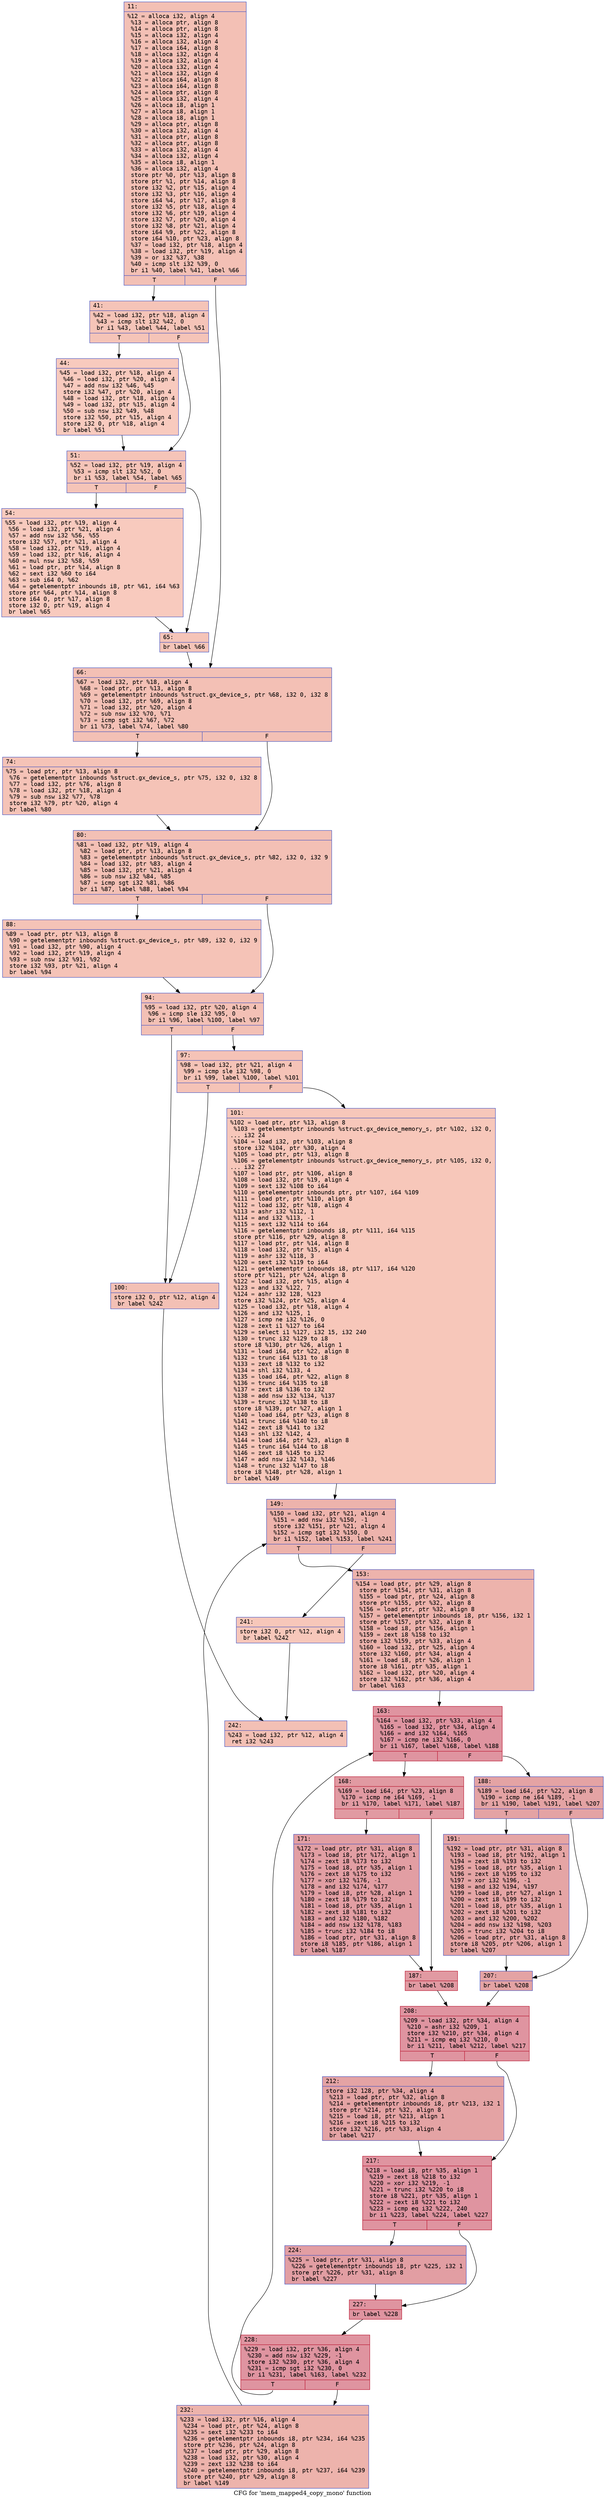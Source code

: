 digraph "CFG for 'mem_mapped4_copy_mono' function" {
	label="CFG for 'mem_mapped4_copy_mono' function";

	Node0x600002c62580 [shape=record,color="#3d50c3ff", style=filled, fillcolor="#e5705870" fontname="Courier",label="{11:\l|  %12 = alloca i32, align 4\l  %13 = alloca ptr, align 8\l  %14 = alloca ptr, align 8\l  %15 = alloca i32, align 4\l  %16 = alloca i32, align 4\l  %17 = alloca i64, align 8\l  %18 = alloca i32, align 4\l  %19 = alloca i32, align 4\l  %20 = alloca i32, align 4\l  %21 = alloca i32, align 4\l  %22 = alloca i64, align 8\l  %23 = alloca i64, align 8\l  %24 = alloca ptr, align 8\l  %25 = alloca i32, align 4\l  %26 = alloca i8, align 1\l  %27 = alloca i8, align 1\l  %28 = alloca i8, align 1\l  %29 = alloca ptr, align 8\l  %30 = alloca i32, align 4\l  %31 = alloca ptr, align 8\l  %32 = alloca ptr, align 8\l  %33 = alloca i32, align 4\l  %34 = alloca i32, align 4\l  %35 = alloca i8, align 1\l  %36 = alloca i32, align 4\l  store ptr %0, ptr %13, align 8\l  store ptr %1, ptr %14, align 8\l  store i32 %2, ptr %15, align 4\l  store i32 %3, ptr %16, align 4\l  store i64 %4, ptr %17, align 8\l  store i32 %5, ptr %18, align 4\l  store i32 %6, ptr %19, align 4\l  store i32 %7, ptr %20, align 4\l  store i32 %8, ptr %21, align 4\l  store i64 %9, ptr %22, align 8\l  store i64 %10, ptr %23, align 8\l  %37 = load i32, ptr %18, align 4\l  %38 = load i32, ptr %19, align 4\l  %39 = or i32 %37, %38\l  %40 = icmp slt i32 %39, 0\l  br i1 %40, label %41, label %66\l|{<s0>T|<s1>F}}"];
	Node0x600002c62580:s0 -> Node0x600002c625d0[tooltip="11 -> 41\nProbability 37.50%" ];
	Node0x600002c62580:s1 -> Node0x600002c62760[tooltip="11 -> 66\nProbability 62.50%" ];
	Node0x600002c625d0 [shape=record,color="#3d50c3ff", style=filled, fillcolor="#e97a5f70" fontname="Courier",label="{41:\l|  %42 = load i32, ptr %18, align 4\l  %43 = icmp slt i32 %42, 0\l  br i1 %43, label %44, label %51\l|{<s0>T|<s1>F}}"];
	Node0x600002c625d0:s0 -> Node0x600002c62620[tooltip="41 -> 44\nProbability 37.50%" ];
	Node0x600002c625d0:s1 -> Node0x600002c62670[tooltip="41 -> 51\nProbability 62.50%" ];
	Node0x600002c62620 [shape=record,color="#3d50c3ff", style=filled, fillcolor="#ef886b70" fontname="Courier",label="{44:\l|  %45 = load i32, ptr %18, align 4\l  %46 = load i32, ptr %20, align 4\l  %47 = add nsw i32 %46, %45\l  store i32 %47, ptr %20, align 4\l  %48 = load i32, ptr %18, align 4\l  %49 = load i32, ptr %15, align 4\l  %50 = sub nsw i32 %49, %48\l  store i32 %50, ptr %15, align 4\l  store i32 0, ptr %18, align 4\l  br label %51\l}"];
	Node0x600002c62620 -> Node0x600002c62670[tooltip="44 -> 51\nProbability 100.00%" ];
	Node0x600002c62670 [shape=record,color="#3d50c3ff", style=filled, fillcolor="#e97a5f70" fontname="Courier",label="{51:\l|  %52 = load i32, ptr %19, align 4\l  %53 = icmp slt i32 %52, 0\l  br i1 %53, label %54, label %65\l|{<s0>T|<s1>F}}"];
	Node0x600002c62670:s0 -> Node0x600002c626c0[tooltip="51 -> 54\nProbability 37.50%" ];
	Node0x600002c62670:s1 -> Node0x600002c62710[tooltip="51 -> 65\nProbability 62.50%" ];
	Node0x600002c626c0 [shape=record,color="#3d50c3ff", style=filled, fillcolor="#ef886b70" fontname="Courier",label="{54:\l|  %55 = load i32, ptr %19, align 4\l  %56 = load i32, ptr %21, align 4\l  %57 = add nsw i32 %56, %55\l  store i32 %57, ptr %21, align 4\l  %58 = load i32, ptr %19, align 4\l  %59 = load i32, ptr %16, align 4\l  %60 = mul nsw i32 %58, %59\l  %61 = load ptr, ptr %14, align 8\l  %62 = sext i32 %60 to i64\l  %63 = sub i64 0, %62\l  %64 = getelementptr inbounds i8, ptr %61, i64 %63\l  store ptr %64, ptr %14, align 8\l  store i64 0, ptr %17, align 8\l  store i32 0, ptr %19, align 4\l  br label %65\l}"];
	Node0x600002c626c0 -> Node0x600002c62710[tooltip="54 -> 65\nProbability 100.00%" ];
	Node0x600002c62710 [shape=record,color="#3d50c3ff", style=filled, fillcolor="#e97a5f70" fontname="Courier",label="{65:\l|  br label %66\l}"];
	Node0x600002c62710 -> Node0x600002c62760[tooltip="65 -> 66\nProbability 100.00%" ];
	Node0x600002c62760 [shape=record,color="#3d50c3ff", style=filled, fillcolor="#e5705870" fontname="Courier",label="{66:\l|  %67 = load i32, ptr %18, align 4\l  %68 = load ptr, ptr %13, align 8\l  %69 = getelementptr inbounds %struct.gx_device_s, ptr %68, i32 0, i32 8\l  %70 = load i32, ptr %69, align 8\l  %71 = load i32, ptr %20, align 4\l  %72 = sub nsw i32 %70, %71\l  %73 = icmp sgt i32 %67, %72\l  br i1 %73, label %74, label %80\l|{<s0>T|<s1>F}}"];
	Node0x600002c62760:s0 -> Node0x600002c627b0[tooltip="66 -> 74\nProbability 50.00%" ];
	Node0x600002c62760:s1 -> Node0x600002c62800[tooltip="66 -> 80\nProbability 50.00%" ];
	Node0x600002c627b0 [shape=record,color="#3d50c3ff", style=filled, fillcolor="#e8765c70" fontname="Courier",label="{74:\l|  %75 = load ptr, ptr %13, align 8\l  %76 = getelementptr inbounds %struct.gx_device_s, ptr %75, i32 0, i32 8\l  %77 = load i32, ptr %76, align 8\l  %78 = load i32, ptr %18, align 4\l  %79 = sub nsw i32 %77, %78\l  store i32 %79, ptr %20, align 4\l  br label %80\l}"];
	Node0x600002c627b0 -> Node0x600002c62800[tooltip="74 -> 80\nProbability 100.00%" ];
	Node0x600002c62800 [shape=record,color="#3d50c3ff", style=filled, fillcolor="#e5705870" fontname="Courier",label="{80:\l|  %81 = load i32, ptr %19, align 4\l  %82 = load ptr, ptr %13, align 8\l  %83 = getelementptr inbounds %struct.gx_device_s, ptr %82, i32 0, i32 9\l  %84 = load i32, ptr %83, align 4\l  %85 = load i32, ptr %21, align 4\l  %86 = sub nsw i32 %84, %85\l  %87 = icmp sgt i32 %81, %86\l  br i1 %87, label %88, label %94\l|{<s0>T|<s1>F}}"];
	Node0x600002c62800:s0 -> Node0x600002c62850[tooltip="80 -> 88\nProbability 50.00%" ];
	Node0x600002c62800:s1 -> Node0x600002c628a0[tooltip="80 -> 94\nProbability 50.00%" ];
	Node0x600002c62850 [shape=record,color="#3d50c3ff", style=filled, fillcolor="#e8765c70" fontname="Courier",label="{88:\l|  %89 = load ptr, ptr %13, align 8\l  %90 = getelementptr inbounds %struct.gx_device_s, ptr %89, i32 0, i32 9\l  %91 = load i32, ptr %90, align 4\l  %92 = load i32, ptr %19, align 4\l  %93 = sub nsw i32 %91, %92\l  store i32 %93, ptr %21, align 4\l  br label %94\l}"];
	Node0x600002c62850 -> Node0x600002c628a0[tooltip="88 -> 94\nProbability 100.00%" ];
	Node0x600002c628a0 [shape=record,color="#3d50c3ff", style=filled, fillcolor="#e5705870" fontname="Courier",label="{94:\l|  %95 = load i32, ptr %20, align 4\l  %96 = icmp sle i32 %95, 0\l  br i1 %96, label %100, label %97\l|{<s0>T|<s1>F}}"];
	Node0x600002c628a0:s0 -> Node0x600002c62940[tooltip="94 -> 100\nProbability 50.00%" ];
	Node0x600002c628a0:s1 -> Node0x600002c628f0[tooltip="94 -> 97\nProbability 50.00%" ];
	Node0x600002c628f0 [shape=record,color="#3d50c3ff", style=filled, fillcolor="#e8765c70" fontname="Courier",label="{97:\l|  %98 = load i32, ptr %21, align 4\l  %99 = icmp sle i32 %98, 0\l  br i1 %99, label %100, label %101\l|{<s0>T|<s1>F}}"];
	Node0x600002c628f0:s0 -> Node0x600002c62940[tooltip="97 -> 100\nProbability 50.00%" ];
	Node0x600002c628f0:s1 -> Node0x600002c62990[tooltip="97 -> 101\nProbability 50.00%" ];
	Node0x600002c62940 [shape=record,color="#3d50c3ff", style=filled, fillcolor="#e5705870" fontname="Courier",label="{100:\l|  store i32 0, ptr %12, align 4\l  br label %242\l}"];
	Node0x600002c62940 -> Node0x600002c62f30[tooltip="100 -> 242\nProbability 100.00%" ];
	Node0x600002c62990 [shape=record,color="#3d50c3ff", style=filled, fillcolor="#ec7f6370" fontname="Courier",label="{101:\l|  %102 = load ptr, ptr %13, align 8\l  %103 = getelementptr inbounds %struct.gx_device_memory_s, ptr %102, i32 0,\l... i32 24\l  %104 = load i32, ptr %103, align 8\l  store i32 %104, ptr %30, align 4\l  %105 = load ptr, ptr %13, align 8\l  %106 = getelementptr inbounds %struct.gx_device_memory_s, ptr %105, i32 0,\l... i32 27\l  %107 = load ptr, ptr %106, align 8\l  %108 = load i32, ptr %19, align 4\l  %109 = sext i32 %108 to i64\l  %110 = getelementptr inbounds ptr, ptr %107, i64 %109\l  %111 = load ptr, ptr %110, align 8\l  %112 = load i32, ptr %18, align 4\l  %113 = ashr i32 %112, 1\l  %114 = and i32 %113, -1\l  %115 = sext i32 %114 to i64\l  %116 = getelementptr inbounds i8, ptr %111, i64 %115\l  store ptr %116, ptr %29, align 8\l  %117 = load ptr, ptr %14, align 8\l  %118 = load i32, ptr %15, align 4\l  %119 = ashr i32 %118, 3\l  %120 = sext i32 %119 to i64\l  %121 = getelementptr inbounds i8, ptr %117, i64 %120\l  store ptr %121, ptr %24, align 8\l  %122 = load i32, ptr %15, align 4\l  %123 = and i32 %122, 7\l  %124 = ashr i32 128, %123\l  store i32 %124, ptr %25, align 4\l  %125 = load i32, ptr %18, align 4\l  %126 = and i32 %125, 1\l  %127 = icmp ne i32 %126, 0\l  %128 = zext i1 %127 to i64\l  %129 = select i1 %127, i32 15, i32 240\l  %130 = trunc i32 %129 to i8\l  store i8 %130, ptr %26, align 1\l  %131 = load i64, ptr %22, align 8\l  %132 = trunc i64 %131 to i8\l  %133 = zext i8 %132 to i32\l  %134 = shl i32 %133, 4\l  %135 = load i64, ptr %22, align 8\l  %136 = trunc i64 %135 to i8\l  %137 = zext i8 %136 to i32\l  %138 = add nsw i32 %134, %137\l  %139 = trunc i32 %138 to i8\l  store i8 %139, ptr %27, align 1\l  %140 = load i64, ptr %23, align 8\l  %141 = trunc i64 %140 to i8\l  %142 = zext i8 %141 to i32\l  %143 = shl i32 %142, 4\l  %144 = load i64, ptr %23, align 8\l  %145 = trunc i64 %144 to i8\l  %146 = zext i8 %145 to i32\l  %147 = add nsw i32 %143, %146\l  %148 = trunc i32 %147 to i8\l  store i8 %148, ptr %28, align 1\l  br label %149\l}"];
	Node0x600002c62990 -> Node0x600002c629e0[tooltip="101 -> 149\nProbability 100.00%" ];
	Node0x600002c629e0 [shape=record,color="#3d50c3ff", style=filled, fillcolor="#d6524470" fontname="Courier",label="{149:\l|  %150 = load i32, ptr %21, align 4\l  %151 = add nsw i32 %150, -1\l  store i32 %151, ptr %21, align 4\l  %152 = icmp sgt i32 %150, 0\l  br i1 %152, label %153, label %241\l|{<s0>T|<s1>F}}"];
	Node0x600002c629e0:s0 -> Node0x600002c62a30[tooltip="149 -> 153\nProbability 96.88%" ];
	Node0x600002c629e0:s1 -> Node0x600002c62ee0[tooltip="149 -> 241\nProbability 3.12%" ];
	Node0x600002c62a30 [shape=record,color="#3d50c3ff", style=filled, fillcolor="#d6524470" fontname="Courier",label="{153:\l|  %154 = load ptr, ptr %29, align 8\l  store ptr %154, ptr %31, align 8\l  %155 = load ptr, ptr %24, align 8\l  store ptr %155, ptr %32, align 8\l  %156 = load ptr, ptr %32, align 8\l  %157 = getelementptr inbounds i8, ptr %156, i32 1\l  store ptr %157, ptr %32, align 8\l  %158 = load i8, ptr %156, align 1\l  %159 = zext i8 %158 to i32\l  store i32 %159, ptr %33, align 4\l  %160 = load i32, ptr %25, align 4\l  store i32 %160, ptr %34, align 4\l  %161 = load i8, ptr %26, align 1\l  store i8 %161, ptr %35, align 1\l  %162 = load i32, ptr %20, align 4\l  store i32 %162, ptr %36, align 4\l  br label %163\l}"];
	Node0x600002c62a30 -> Node0x600002c62a80[tooltip="153 -> 163\nProbability 100.00%" ];
	Node0x600002c62a80 [shape=record,color="#b70d28ff", style=filled, fillcolor="#b70d2870" fontname="Courier",label="{163:\l|  %164 = load i32, ptr %33, align 4\l  %165 = load i32, ptr %34, align 4\l  %166 = and i32 %164, %165\l  %167 = icmp ne i32 %166, 0\l  br i1 %167, label %168, label %188\l|{<s0>T|<s1>F}}"];
	Node0x600002c62a80:s0 -> Node0x600002c62ad0[tooltip="163 -> 168\nProbability 62.50%" ];
	Node0x600002c62a80:s1 -> Node0x600002c62bc0[tooltip="163 -> 188\nProbability 37.50%" ];
	Node0x600002c62ad0 [shape=record,color="#b70d28ff", style=filled, fillcolor="#bb1b2c70" fontname="Courier",label="{168:\l|  %169 = load i64, ptr %23, align 8\l  %170 = icmp ne i64 %169, -1\l  br i1 %170, label %171, label %187\l|{<s0>T|<s1>F}}"];
	Node0x600002c62ad0:s0 -> Node0x600002c62b20[tooltip="168 -> 171\nProbability 62.50%" ];
	Node0x600002c62ad0:s1 -> Node0x600002c62b70[tooltip="168 -> 187\nProbability 37.50%" ];
	Node0x600002c62b20 [shape=record,color="#3d50c3ff", style=filled, fillcolor="#be242e70" fontname="Courier",label="{171:\l|  %172 = load ptr, ptr %31, align 8\l  %173 = load i8, ptr %172, align 1\l  %174 = zext i8 %173 to i32\l  %175 = load i8, ptr %35, align 1\l  %176 = zext i8 %175 to i32\l  %177 = xor i32 %176, -1\l  %178 = and i32 %174, %177\l  %179 = load i8, ptr %28, align 1\l  %180 = zext i8 %179 to i32\l  %181 = load i8, ptr %35, align 1\l  %182 = zext i8 %181 to i32\l  %183 = and i32 %180, %182\l  %184 = add nsw i32 %178, %183\l  %185 = trunc i32 %184 to i8\l  %186 = load ptr, ptr %31, align 8\l  store i8 %185, ptr %186, align 1\l  br label %187\l}"];
	Node0x600002c62b20 -> Node0x600002c62b70[tooltip="171 -> 187\nProbability 100.00%" ];
	Node0x600002c62b70 [shape=record,color="#b70d28ff", style=filled, fillcolor="#bb1b2c70" fontname="Courier",label="{187:\l|  br label %208\l}"];
	Node0x600002c62b70 -> Node0x600002c62cb0[tooltip="187 -> 208\nProbability 100.00%" ];
	Node0x600002c62bc0 [shape=record,color="#3d50c3ff", style=filled, fillcolor="#c32e3170" fontname="Courier",label="{188:\l|  %189 = load i64, ptr %22, align 8\l  %190 = icmp ne i64 %189, -1\l  br i1 %190, label %191, label %207\l|{<s0>T|<s1>F}}"];
	Node0x600002c62bc0:s0 -> Node0x600002c62c10[tooltip="188 -> 191\nProbability 62.50%" ];
	Node0x600002c62bc0:s1 -> Node0x600002c62c60[tooltip="188 -> 207\nProbability 37.50%" ];
	Node0x600002c62c10 [shape=record,color="#3d50c3ff", style=filled, fillcolor="#c5333470" fontname="Courier",label="{191:\l|  %192 = load ptr, ptr %31, align 8\l  %193 = load i8, ptr %192, align 1\l  %194 = zext i8 %193 to i32\l  %195 = load i8, ptr %35, align 1\l  %196 = zext i8 %195 to i32\l  %197 = xor i32 %196, -1\l  %198 = and i32 %194, %197\l  %199 = load i8, ptr %27, align 1\l  %200 = zext i8 %199 to i32\l  %201 = load i8, ptr %35, align 1\l  %202 = zext i8 %201 to i32\l  %203 = and i32 %200, %202\l  %204 = add nsw i32 %198, %203\l  %205 = trunc i32 %204 to i8\l  %206 = load ptr, ptr %31, align 8\l  store i8 %205, ptr %206, align 1\l  br label %207\l}"];
	Node0x600002c62c10 -> Node0x600002c62c60[tooltip="191 -> 207\nProbability 100.00%" ];
	Node0x600002c62c60 [shape=record,color="#3d50c3ff", style=filled, fillcolor="#c32e3170" fontname="Courier",label="{207:\l|  br label %208\l}"];
	Node0x600002c62c60 -> Node0x600002c62cb0[tooltip="207 -> 208\nProbability 100.00%" ];
	Node0x600002c62cb0 [shape=record,color="#b70d28ff", style=filled, fillcolor="#b70d2870" fontname="Courier",label="{208:\l|  %209 = load i32, ptr %34, align 4\l  %210 = ashr i32 %209, 1\l  store i32 %210, ptr %34, align 4\l  %211 = icmp eq i32 %210, 0\l  br i1 %211, label %212, label %217\l|{<s0>T|<s1>F}}"];
	Node0x600002c62cb0:s0 -> Node0x600002c62d00[tooltip="208 -> 212\nProbability 37.50%" ];
	Node0x600002c62cb0:s1 -> Node0x600002c62d50[tooltip="208 -> 217\nProbability 62.50%" ];
	Node0x600002c62d00 [shape=record,color="#3d50c3ff", style=filled, fillcolor="#c32e3170" fontname="Courier",label="{212:\l|  store i32 128, ptr %34, align 4\l  %213 = load ptr, ptr %32, align 8\l  %214 = getelementptr inbounds i8, ptr %213, i32 1\l  store ptr %214, ptr %32, align 8\l  %215 = load i8, ptr %213, align 1\l  %216 = zext i8 %215 to i32\l  store i32 %216, ptr %33, align 4\l  br label %217\l}"];
	Node0x600002c62d00 -> Node0x600002c62d50[tooltip="212 -> 217\nProbability 100.00%" ];
	Node0x600002c62d50 [shape=record,color="#b70d28ff", style=filled, fillcolor="#b70d2870" fontname="Courier",label="{217:\l|  %218 = load i8, ptr %35, align 1\l  %219 = zext i8 %218 to i32\l  %220 = xor i32 %219, -1\l  %221 = trunc i32 %220 to i8\l  store i8 %221, ptr %35, align 1\l  %222 = zext i8 %221 to i32\l  %223 = icmp eq i32 %222, 240\l  br i1 %223, label %224, label %227\l|{<s0>T|<s1>F}}"];
	Node0x600002c62d50:s0 -> Node0x600002c62da0[tooltip="217 -> 224\nProbability 50.00%" ];
	Node0x600002c62d50:s1 -> Node0x600002c62df0[tooltip="217 -> 227\nProbability 50.00%" ];
	Node0x600002c62da0 [shape=record,color="#3d50c3ff", style=filled, fillcolor="#be242e70" fontname="Courier",label="{224:\l|  %225 = load ptr, ptr %31, align 8\l  %226 = getelementptr inbounds i8, ptr %225, i32 1\l  store ptr %226, ptr %31, align 8\l  br label %227\l}"];
	Node0x600002c62da0 -> Node0x600002c62df0[tooltip="224 -> 227\nProbability 100.00%" ];
	Node0x600002c62df0 [shape=record,color="#b70d28ff", style=filled, fillcolor="#b70d2870" fontname="Courier",label="{227:\l|  br label %228\l}"];
	Node0x600002c62df0 -> Node0x600002c62e40[tooltip="227 -> 228\nProbability 100.00%" ];
	Node0x600002c62e40 [shape=record,color="#b70d28ff", style=filled, fillcolor="#b70d2870" fontname="Courier",label="{228:\l|  %229 = load i32, ptr %36, align 4\l  %230 = add nsw i32 %229, -1\l  store i32 %230, ptr %36, align 4\l  %231 = icmp sgt i32 %230, 0\l  br i1 %231, label %163, label %232\l|{<s0>T|<s1>F}}"];
	Node0x600002c62e40:s0 -> Node0x600002c62a80[tooltip="228 -> 163\nProbability 96.88%" ];
	Node0x600002c62e40:s1 -> Node0x600002c62e90[tooltip="228 -> 232\nProbability 3.12%" ];
	Node0x600002c62e90 [shape=record,color="#3d50c3ff", style=filled, fillcolor="#d6524470" fontname="Courier",label="{232:\l|  %233 = load i32, ptr %16, align 4\l  %234 = load ptr, ptr %24, align 8\l  %235 = sext i32 %233 to i64\l  %236 = getelementptr inbounds i8, ptr %234, i64 %235\l  store ptr %236, ptr %24, align 8\l  %237 = load ptr, ptr %29, align 8\l  %238 = load i32, ptr %30, align 4\l  %239 = zext i32 %238 to i64\l  %240 = getelementptr inbounds i8, ptr %237, i64 %239\l  store ptr %240, ptr %29, align 8\l  br label %149\l}"];
	Node0x600002c62e90 -> Node0x600002c629e0[tooltip="232 -> 149\nProbability 100.00%" ];
	Node0x600002c62ee0 [shape=record,color="#3d50c3ff", style=filled, fillcolor="#ec7f6370" fontname="Courier",label="{241:\l|  store i32 0, ptr %12, align 4\l  br label %242\l}"];
	Node0x600002c62ee0 -> Node0x600002c62f30[tooltip="241 -> 242\nProbability 100.00%" ];
	Node0x600002c62f30 [shape=record,color="#3d50c3ff", style=filled, fillcolor="#e5705870" fontname="Courier",label="{242:\l|  %243 = load i32, ptr %12, align 4\l  ret i32 %243\l}"];
}

